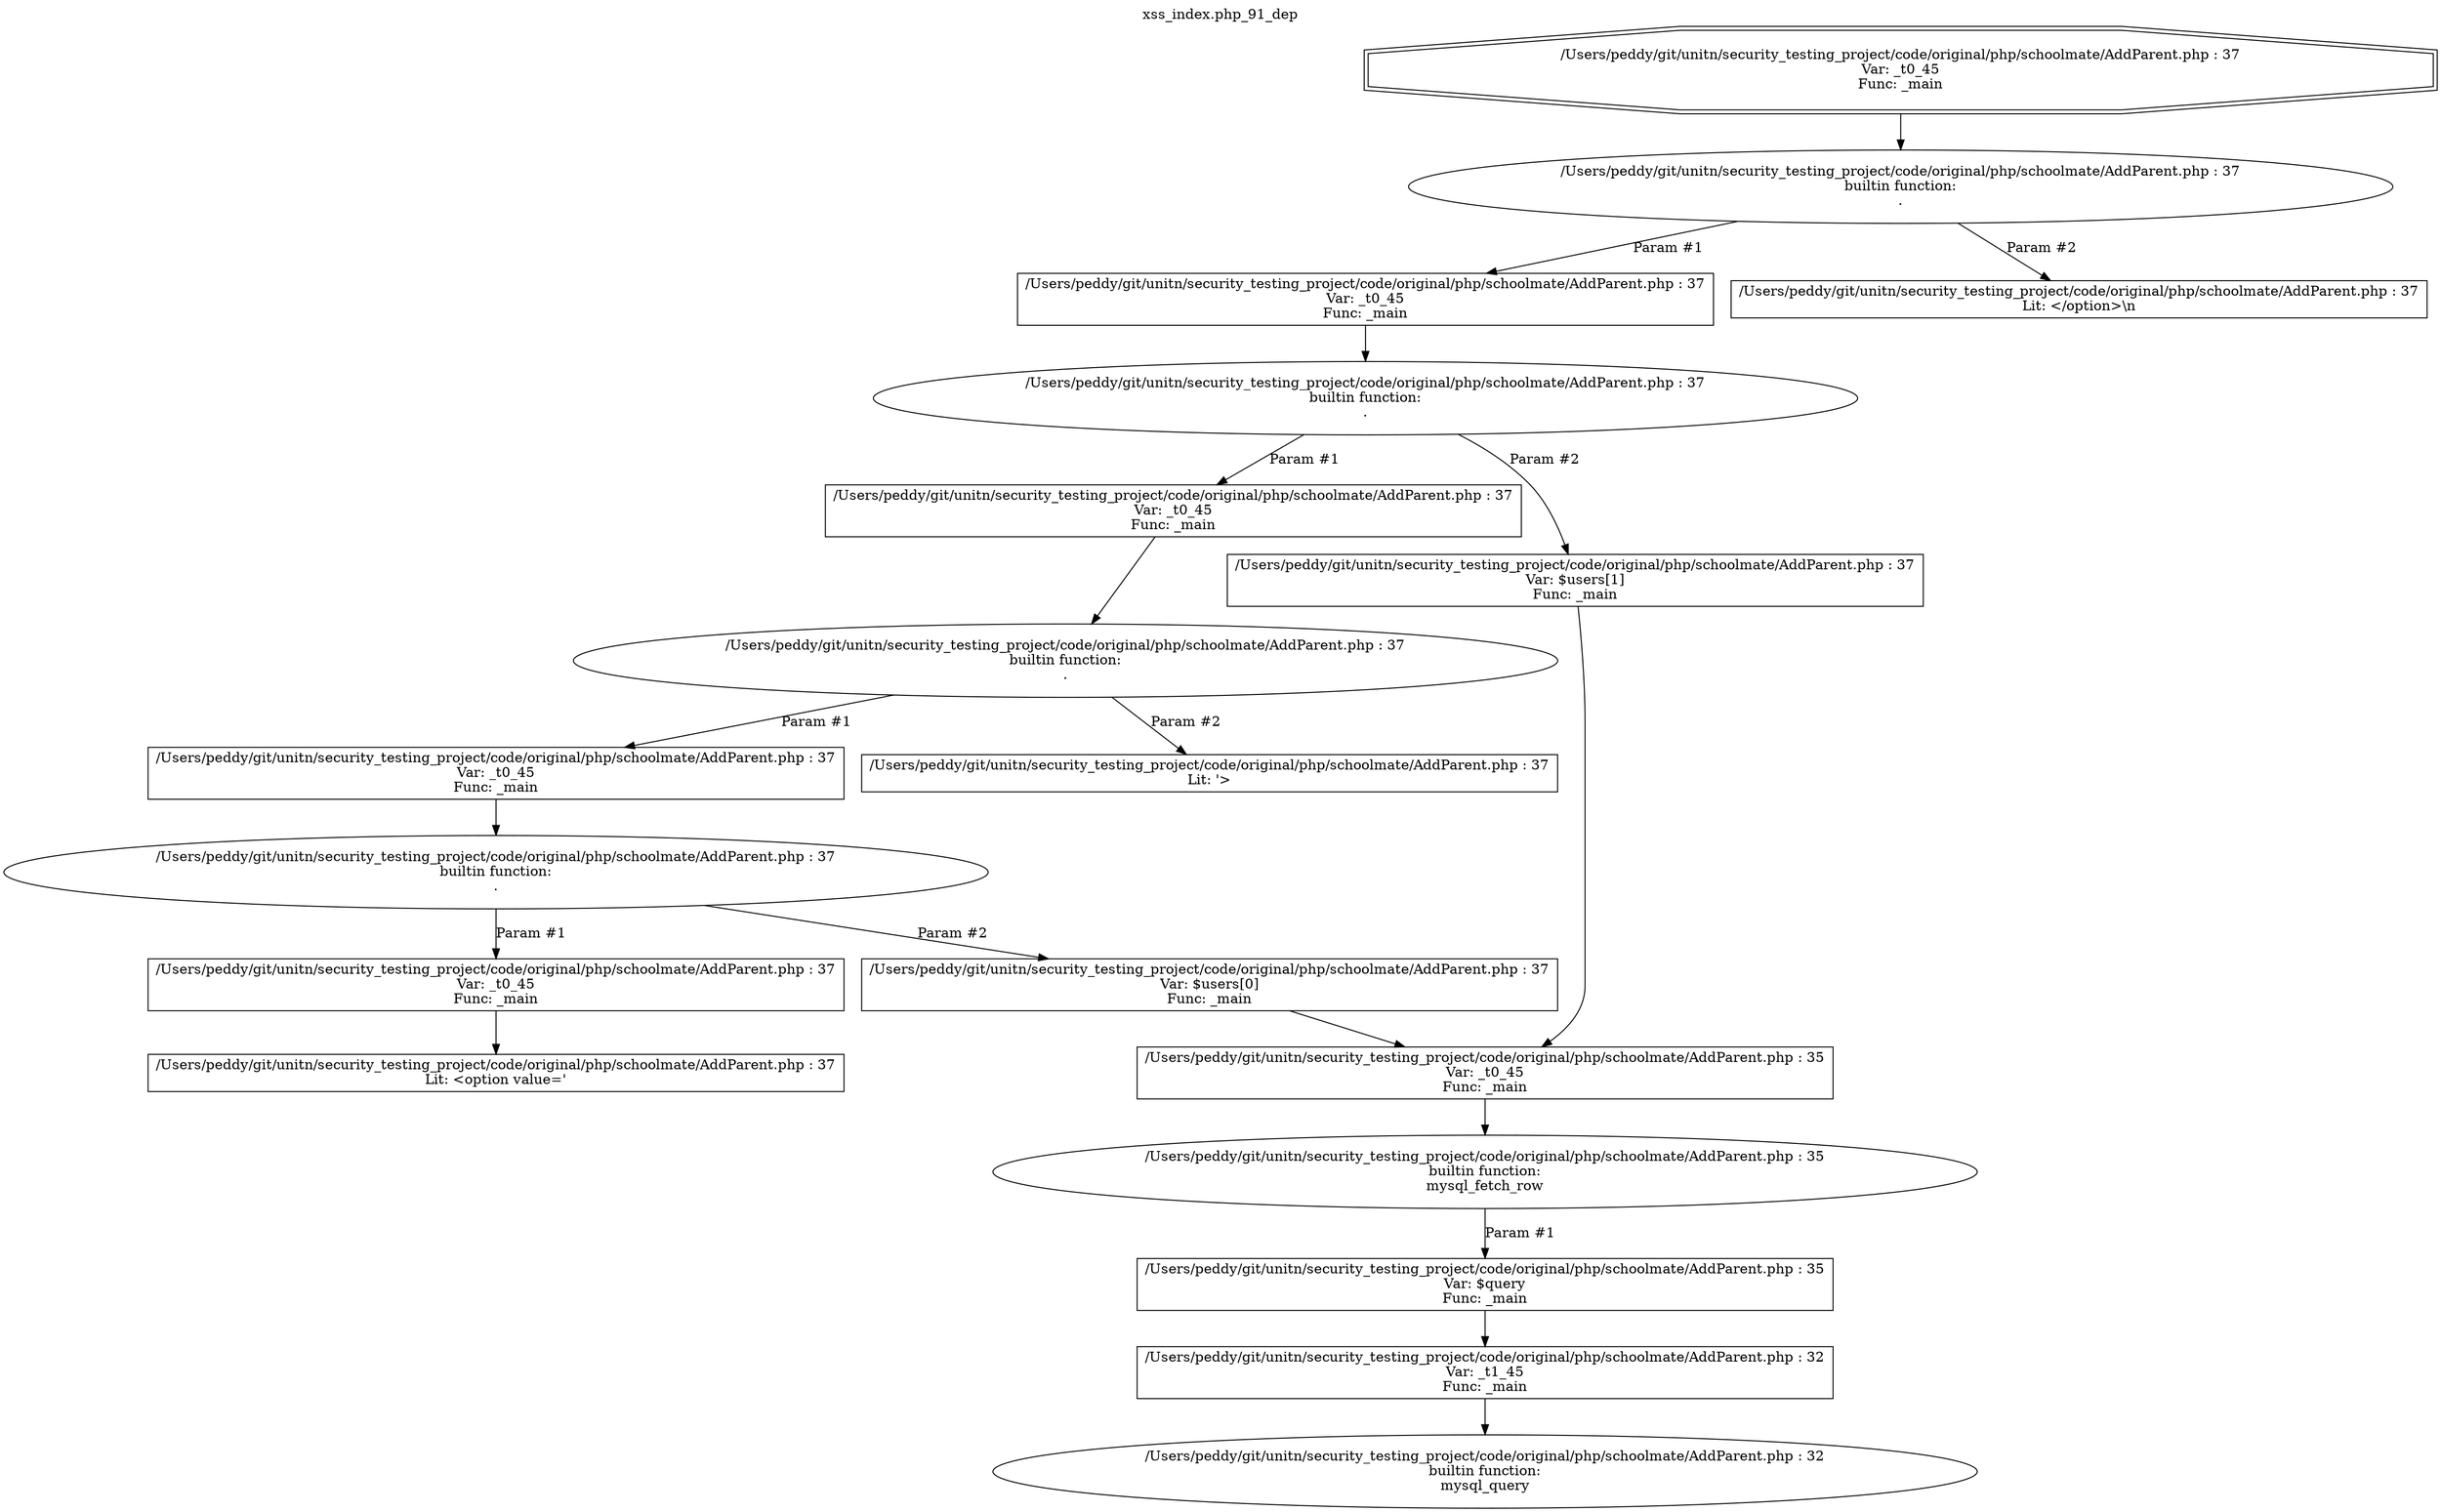 digraph cfg {
  label="xss_index.php_91_dep";
  labelloc=t;
  n1 [shape=doubleoctagon, label="/Users/peddy/git/unitn/security_testing_project/code/original/php/schoolmate/AddParent.php : 37\nVar: _t0_45\nFunc: _main\n"];
  n2 [shape=ellipse, label="/Users/peddy/git/unitn/security_testing_project/code/original/php/schoolmate/AddParent.php : 37\nbuiltin function:\n.\n"];
  n3 [shape=box, label="/Users/peddy/git/unitn/security_testing_project/code/original/php/schoolmate/AddParent.php : 37\nVar: _t0_45\nFunc: _main\n"];
  n4 [shape=ellipse, label="/Users/peddy/git/unitn/security_testing_project/code/original/php/schoolmate/AddParent.php : 37\nbuiltin function:\n.\n"];
  n5 [shape=box, label="/Users/peddy/git/unitn/security_testing_project/code/original/php/schoolmate/AddParent.php : 37\nVar: _t0_45\nFunc: _main\n"];
  n6 [shape=ellipse, label="/Users/peddy/git/unitn/security_testing_project/code/original/php/schoolmate/AddParent.php : 37\nbuiltin function:\n.\n"];
  n7 [shape=box, label="/Users/peddy/git/unitn/security_testing_project/code/original/php/schoolmate/AddParent.php : 37\nVar: _t0_45\nFunc: _main\n"];
  n8 [shape=ellipse, label="/Users/peddy/git/unitn/security_testing_project/code/original/php/schoolmate/AddParent.php : 37\nbuiltin function:\n.\n"];
  n9 [shape=box, label="/Users/peddy/git/unitn/security_testing_project/code/original/php/schoolmate/AddParent.php : 37\nVar: _t0_45\nFunc: _main\n"];
  n10 [shape=box, label="/Users/peddy/git/unitn/security_testing_project/code/original/php/schoolmate/AddParent.php : 37\nLit: <option value='\n"];
  n11 [shape=box, label="/Users/peddy/git/unitn/security_testing_project/code/original/php/schoolmate/AddParent.php : 37\nVar: $users[0]\nFunc: _main\n"];
  n12 [shape=box, label="/Users/peddy/git/unitn/security_testing_project/code/original/php/schoolmate/AddParent.php : 35\nVar: _t0_45\nFunc: _main\n"];
  n13 [shape=ellipse, label="/Users/peddy/git/unitn/security_testing_project/code/original/php/schoolmate/AddParent.php : 35\nbuiltin function:\nmysql_fetch_row\n"];
  n14 [shape=box, label="/Users/peddy/git/unitn/security_testing_project/code/original/php/schoolmate/AddParent.php : 35\nVar: $query\nFunc: _main\n"];
  n15 [shape=box, label="/Users/peddy/git/unitn/security_testing_project/code/original/php/schoolmate/AddParent.php : 32\nVar: _t1_45\nFunc: _main\n"];
  n16 [shape=ellipse, label="/Users/peddy/git/unitn/security_testing_project/code/original/php/schoolmate/AddParent.php : 32\nbuiltin function:\nmysql_query\n"];
  n17 [shape=box, label="/Users/peddy/git/unitn/security_testing_project/code/original/php/schoolmate/AddParent.php : 37\nLit: '>\n"];
  n18 [shape=box, label="/Users/peddy/git/unitn/security_testing_project/code/original/php/schoolmate/AddParent.php : 37\nVar: $users[1]\nFunc: _main\n"];
  n19 [shape=box, label="/Users/peddy/git/unitn/security_testing_project/code/original/php/schoolmate/AddParent.php : 37\nLit: </option>\\n\n"];
  n1 -> n2;
  n3 -> n4;
  n5 -> n6;
  n7 -> n8;
  n9 -> n10;
  n8 -> n9[label="Param #1"];
  n8 -> n11[label="Param #2"];
  n12 -> n13;
  n15 -> n16;
  n14 -> n15;
  n13 -> n14[label="Param #1"];
  n11 -> n12;
  n6 -> n7[label="Param #1"];
  n6 -> n17[label="Param #2"];
  n4 -> n5[label="Param #1"];
  n4 -> n18[label="Param #2"];
  n18 -> n12;
  n2 -> n3[label="Param #1"];
  n2 -> n19[label="Param #2"];
}
